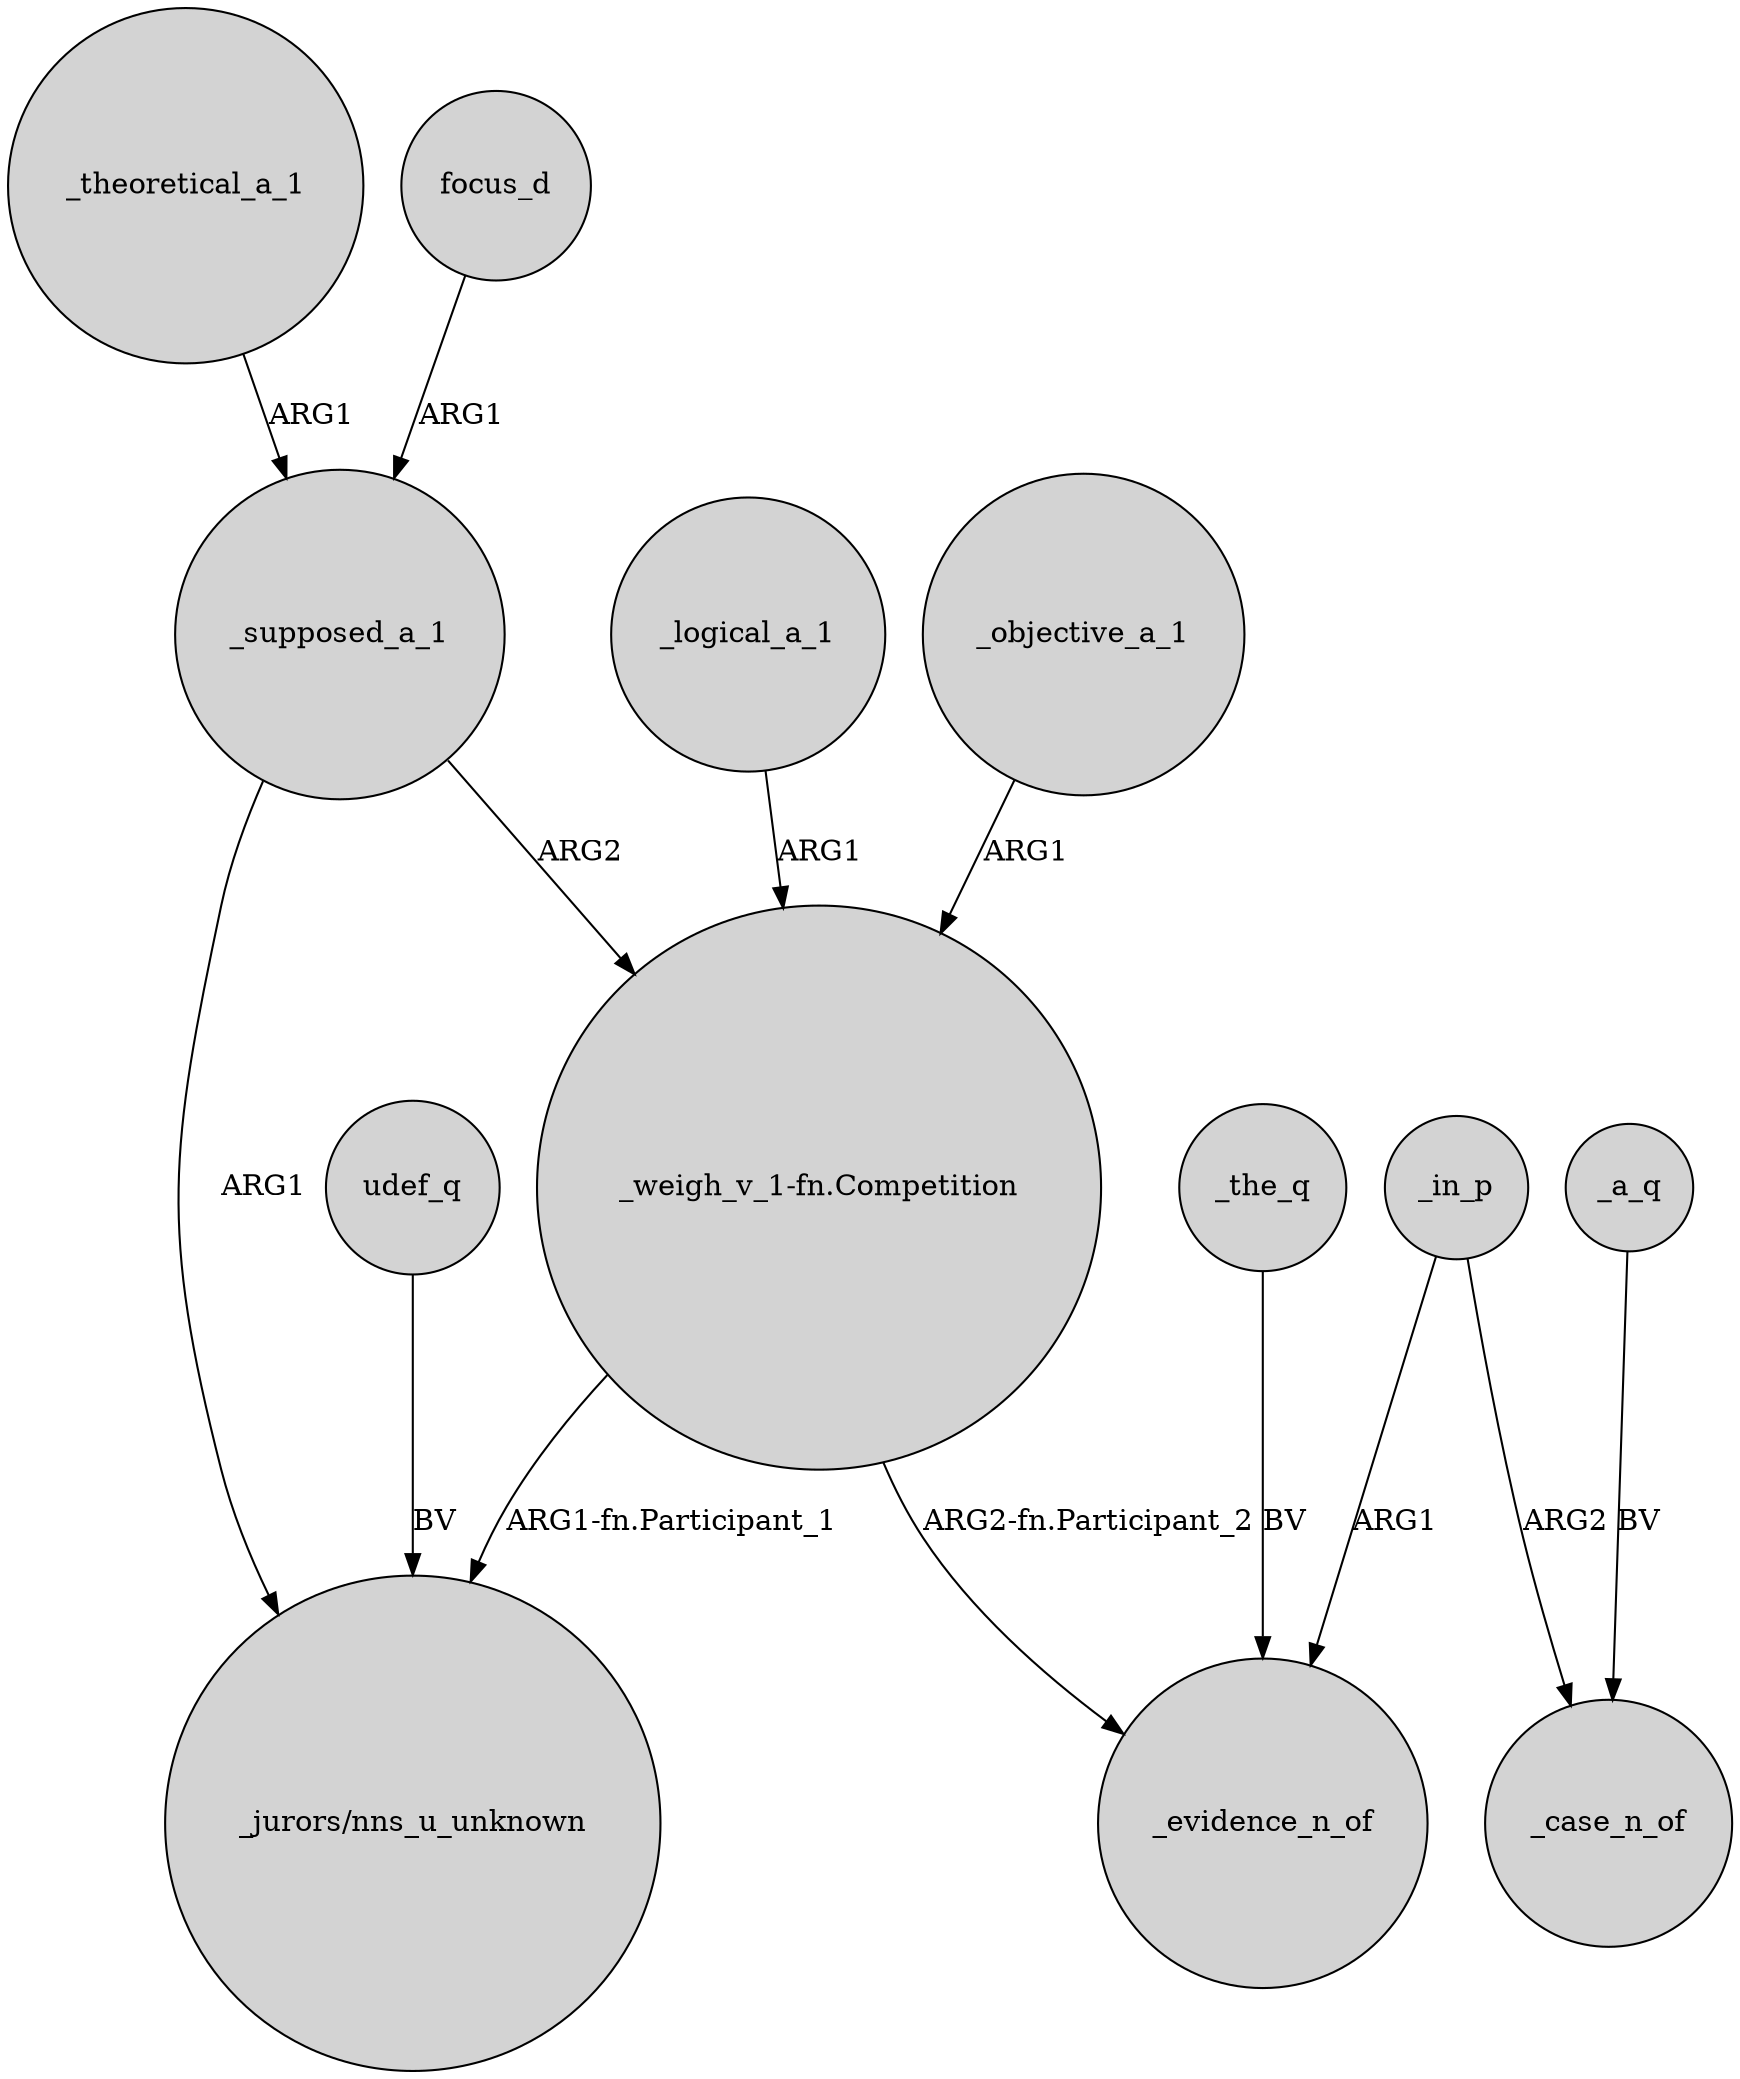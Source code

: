 digraph {
	node [shape=circle style=filled]
	"_weigh_v_1-fn.Competition" -> "_jurors/nns_u_unknown" [label="ARG1-fn.Participant_1"]
	_theoretical_a_1 -> _supposed_a_1 [label=ARG1]
	focus_d -> _supposed_a_1 [label=ARG1]
	_in_p -> _evidence_n_of [label=ARG1]
	_the_q -> _evidence_n_of [label=BV]
	_a_q -> _case_n_of [label=BV]
	_logical_a_1 -> "_weigh_v_1-fn.Competition" [label=ARG1]
	_supposed_a_1 -> "_weigh_v_1-fn.Competition" [label=ARG2]
	udef_q -> "_jurors/nns_u_unknown" [label=BV]
	_objective_a_1 -> "_weigh_v_1-fn.Competition" [label=ARG1]
	_in_p -> _case_n_of [label=ARG2]
	"_weigh_v_1-fn.Competition" -> _evidence_n_of [label="ARG2-fn.Participant_2"]
	_supposed_a_1 -> "_jurors/nns_u_unknown" [label=ARG1]
}
